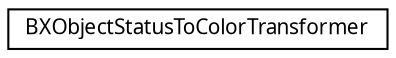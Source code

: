 digraph "Graphical Class Hierarchy"
{
  edge [fontname="LucidaGrande",fontsize="10",labelfontname="LucidaGrande",labelfontsize="10"];
  node [fontname="LucidaGrande",fontsize="10",shape=record];
  rankdir="LR";
  Node1 [label="BXObjectStatusToColorTransformer",height=0.2,width=0.4,color="black", fillcolor="white", style="filled",URL="$interface_b_x_object_status_to_color_transformer.html",tooltip="Transforms an object status to a colour. "];
}
